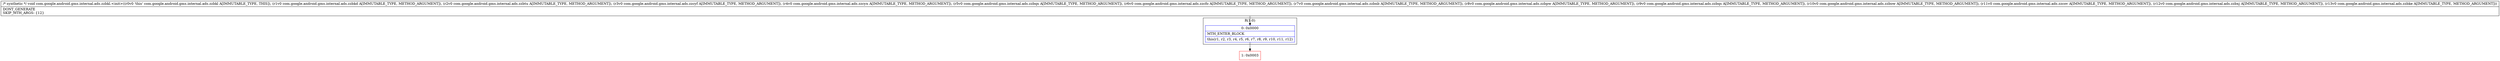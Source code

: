 digraph "CFG forcom.google.android.gms.internal.ads.zzbkl.\<init\>(Lcom\/google\/android\/gms\/internal\/ads\/zzbkd;Lcom\/google\/android\/gms\/internal\/ads\/zzbtu;Lcom\/google\/android\/gms\/internal\/ads\/zzcyf;Lcom\/google\/android\/gms\/internal\/ads\/zzcyn;Lcom\/google\/android\/gms\/internal\/ads\/zzbqx;Lcom\/google\/android\/gms\/internal\/ads\/zzcfo;Lcom\/google\/android\/gms\/internal\/ads\/zzbnb;Lcom\/google\/android\/gms\/internal\/ads\/zzbpw;Lcom\/google\/android\/gms\/internal\/ads\/zzbqs;Lcom\/google\/android\/gms\/internal\/ads\/zzbow;Lcom\/google\/android\/gms\/internal\/ads\/zzcov;Lcom\/google\/android\/gms\/internal\/ads\/zzbxj;Lcom\/google\/android\/gms\/internal\/ads\/zzbke;)V" {
subgraph cluster_Region_1869216159 {
label = "R(1:0)";
node [shape=record,color=blue];
Node_0 [shape=record,label="{0\:\ 0x0000|MTH_ENTER_BLOCK\l|this(r1, r2, r3, r4, r5, r6, r7, r8, r9, r10, r11, r12)\l}"];
}
Node_1 [shape=record,color=red,label="{1\:\ 0x0003}"];
MethodNode[shape=record,label="{\/* synthetic *\/ void com.google.android.gms.internal.ads.zzbkl.\<init\>((r0v0 'this' com.google.android.gms.internal.ads.zzbkl A[IMMUTABLE_TYPE, THIS]), (r1v0 com.google.android.gms.internal.ads.zzbkd A[IMMUTABLE_TYPE, METHOD_ARGUMENT]), (r2v0 com.google.android.gms.internal.ads.zzbtu A[IMMUTABLE_TYPE, METHOD_ARGUMENT]), (r3v0 com.google.android.gms.internal.ads.zzcyf A[IMMUTABLE_TYPE, METHOD_ARGUMENT]), (r4v0 com.google.android.gms.internal.ads.zzcyn A[IMMUTABLE_TYPE, METHOD_ARGUMENT]), (r5v0 com.google.android.gms.internal.ads.zzbqx A[IMMUTABLE_TYPE, METHOD_ARGUMENT]), (r6v0 com.google.android.gms.internal.ads.zzcfo A[IMMUTABLE_TYPE, METHOD_ARGUMENT]), (r7v0 com.google.android.gms.internal.ads.zzbnb A[IMMUTABLE_TYPE, METHOD_ARGUMENT]), (r8v0 com.google.android.gms.internal.ads.zzbpw A[IMMUTABLE_TYPE, METHOD_ARGUMENT]), (r9v0 com.google.android.gms.internal.ads.zzbqs A[IMMUTABLE_TYPE, METHOD_ARGUMENT]), (r10v0 com.google.android.gms.internal.ads.zzbow A[IMMUTABLE_TYPE, METHOD_ARGUMENT]), (r11v0 com.google.android.gms.internal.ads.zzcov A[IMMUTABLE_TYPE, METHOD_ARGUMENT]), (r12v0 com.google.android.gms.internal.ads.zzbxj A[IMMUTABLE_TYPE, METHOD_ARGUMENT]), (r13v0 com.google.android.gms.internal.ads.zzbke A[IMMUTABLE_TYPE, METHOD_ARGUMENT]))  | DONT_GENERATE\lSKIP_MTH_ARGS: \{12\}\l}"];
MethodNode -> Node_0;
Node_0 -> Node_1;
}

